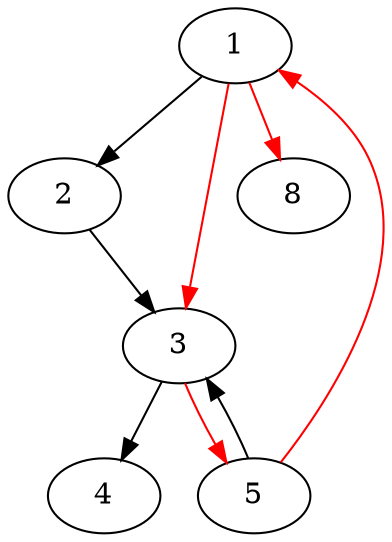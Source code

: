strict digraph myGraph {
1
1 -> 2
1 -> 3 [color = red]
1 -> 8 [color = red]
2
2 -> 3
3
3 -> 4
3 -> 5 [color = red]
4
5
5 -> 3
5 -> 1 [color = red]
8
}